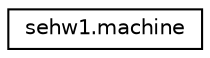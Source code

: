 digraph "그래픽컬한 클래스 계통도"
{
  edge [fontname="Helvetica",fontsize="10",labelfontname="Helvetica",labelfontsize="10"];
  node [fontname="Helvetica",fontsize="10",shape=record];
  rankdir="LR";
  Node1 [label="sehw1.machine",height=0.2,width=0.4,color="black", fillcolor="white", style="filled",URL="$classsehw1_1_1machine.html"];
}
